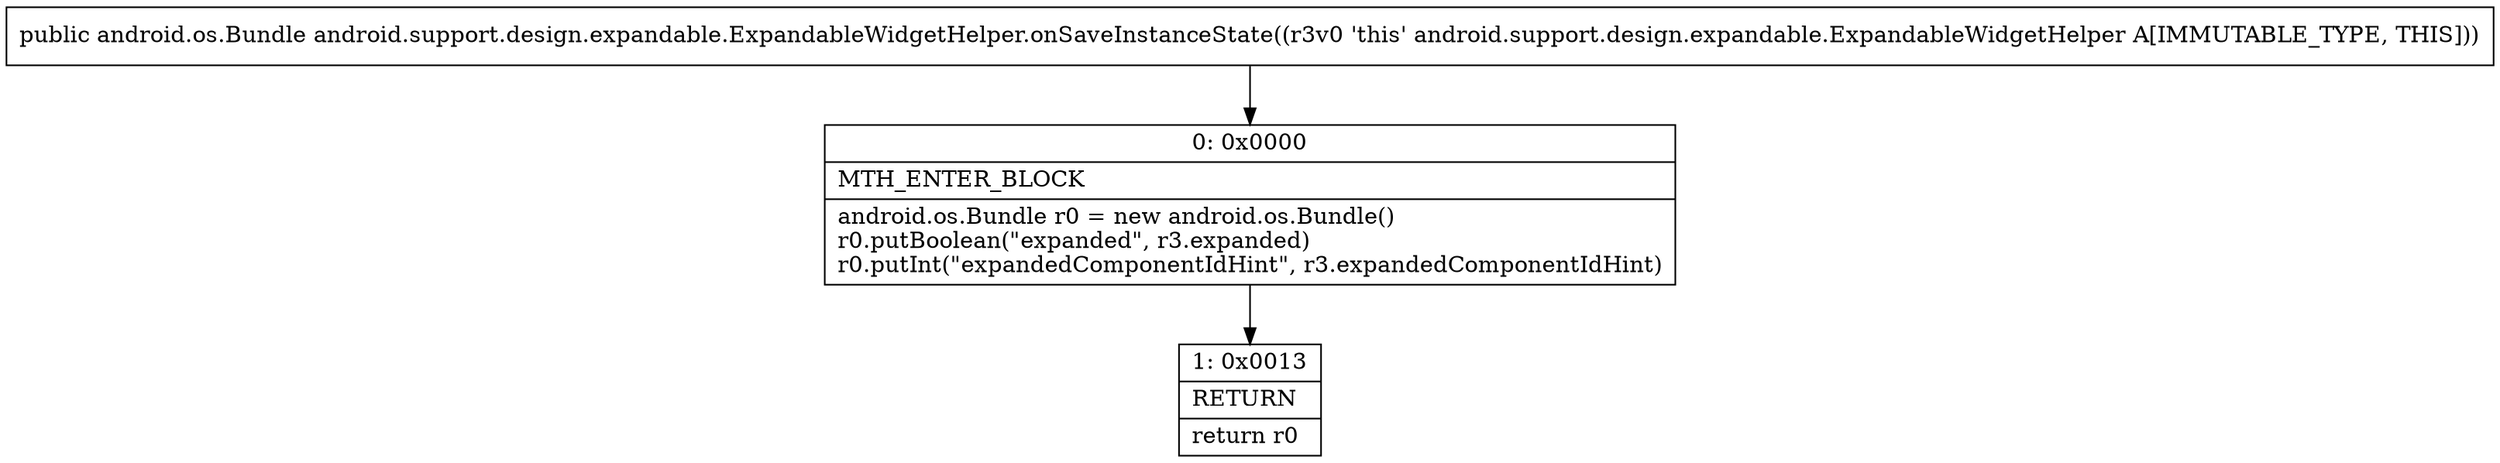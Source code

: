 digraph "CFG forandroid.support.design.expandable.ExpandableWidgetHelper.onSaveInstanceState()Landroid\/os\/Bundle;" {
Node_0 [shape=record,label="{0\:\ 0x0000|MTH_ENTER_BLOCK\l|android.os.Bundle r0 = new android.os.Bundle()\lr0.putBoolean(\"expanded\", r3.expanded)\lr0.putInt(\"expandedComponentIdHint\", r3.expandedComponentIdHint)\l}"];
Node_1 [shape=record,label="{1\:\ 0x0013|RETURN\l|return r0\l}"];
MethodNode[shape=record,label="{public android.os.Bundle android.support.design.expandable.ExpandableWidgetHelper.onSaveInstanceState((r3v0 'this' android.support.design.expandable.ExpandableWidgetHelper A[IMMUTABLE_TYPE, THIS])) }"];
MethodNode -> Node_0;
Node_0 -> Node_1;
}

